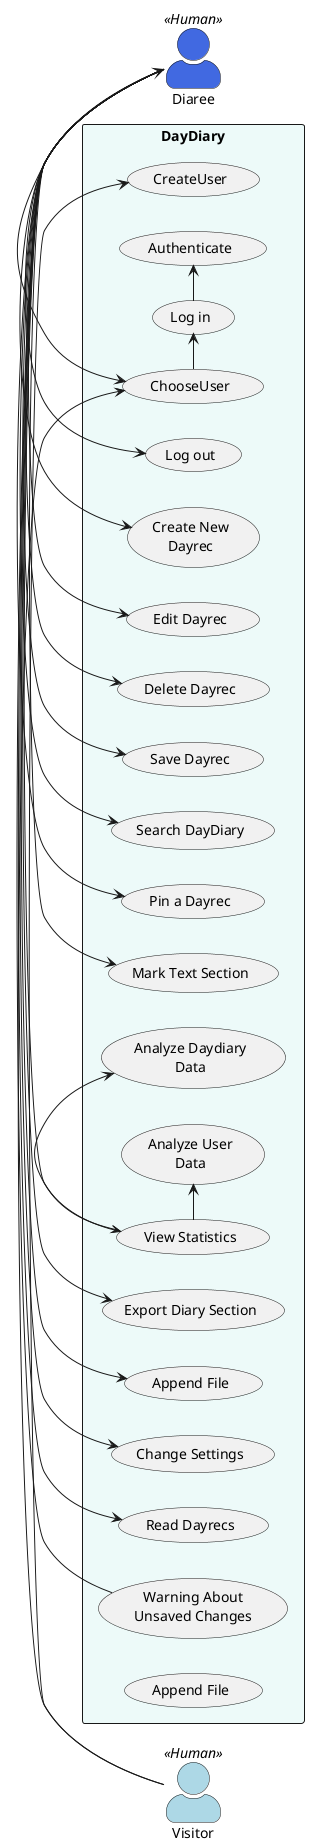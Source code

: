 @startuml

left to right direction
skinparam actorStyle awesome

actor Diaree <<Human>> #royalblue 
actor Visitor <<Human>> #lightblue

rectangle DayDiary #edfaf9 {
  usecase search as "Search DayDiary"
  usecase createDayrec as "Create New\nDayrec"
  usecase edit as "Edit Dayrec"
  usecase delete as "Delete Dayrec"
  usecase save as "Save Dayrec"
  usecase append as "Append File"
  usecase deleteFile as "Append File"
  usecase read as "Read Dayrecs"

  usecase warning as "Warning About\nUnsaved Changes"

  usecase pin as "Pin a Dayrec"
  usecase mark as "Mark Text Section"

  usecase export as "Export Diary Section"

  usecase viewStats as "View Statistics"
  usecase analyzeText as "Analyze Daydiary\nData"
  usecase analyzeUser as "Analyze User\nData"

  usecase createUser as "CreateUser"
  usecase chooseUser as "ChooseUser"
  usecase login as "Log in"
  usecase logout as "Log out"
  usecase changeSettings as "Change Settings"
  usecase auth as "Authenticate"
}

Visitor -> createUser
Visitor  -> chooseUser
Diaree  -> chooseUser
Diaree  -> logout

Diaree  -> createDayrec
Diaree  -> edit
Diaree  -> delete
Diaree  -> save
Diaree  -> search
Diaree  -> pin
Diaree  -> mark
Diaree  -> viewStats
Diaree  -> export
Diaree  -> append
Diaree  -> changeSettings
Diaree  -> read

chooseUser -> login
login -> auth
viewStats -> analyzeText
viewStats -> analyzeUser
warning -> Diaree


@enduml


--- Diary ---
@startuml
left to right direction
skinparam actorStyle awesome

actor Diaree <<Human>> #royalblue 
actor Visitor <<Human>> #lightblue

rectangle DayDiary #edfaf9 {
  usecase search as "Search DayDiary"
  usecase createDayrec as "Create New\nDayrec"
  usecase edit as "Edit Dayrec"
  usecase delete as "Delete Dayrec"
  usecase save as "Save Dayrec"
  usecase append as "Append File"
  usecase deleteFile as "Delete File"
  usecase read as "Read Dayrecs"

  usecase pin as "Pin a Dayrec"
  usecase mark as "Mark Text Section"

  usecase export as "Export Diary Section"

usecase warning as "Warning About\nUnsaved Changes"
}
Diaree  -> createDayrec
Diaree  -> edit
Diaree  -> delete
Diaree  -> save
Diaree  -> search
Diaree  -> pin
Diaree  -> mark
Diaree  -> export
Diaree  -> append
Diaree  -> deleteFile
Diaree  -> read
warning -> Diaree

@enduml

--- User ---

@startuml
left to right direction
skinparam actorStyle awesome

actor Diaree <<Human>> #royalblue 
actor Visitor <<Human>> #lightblue

rectangle DayDiary #edfaf9 {
  usecase createUser as "CreateUser"
  usecase chooseUser as "ChooseUser"
  usecase login as "Log in"
  usecase logout as "Log out"
  usecase changeSettings as "Change Settings"
  usecase auth as "Authenticate"
}

Visitor -> createUser
Visitor  -> chooseUser
Diaree  -> logout
Diaree  -> changeSettings

chooseUser -> login
login -> auth
@enduml

--- Statistics ---
@startuml
left to right direction
skinparam actorStyle awesome

actor Diaree <<Human>> #royalblue

rectangle DayDiary #edfaf9 {
  usecase viewStats as "View Statistics"
  usecase analyzeText as "Analyze Daydiary\nData"
  usecase analyzeUser as "Analyze User\nData"

}

viewStats -> analyzeText
viewStats -> analyzeUser

Diaree -> viewStats

@enduml